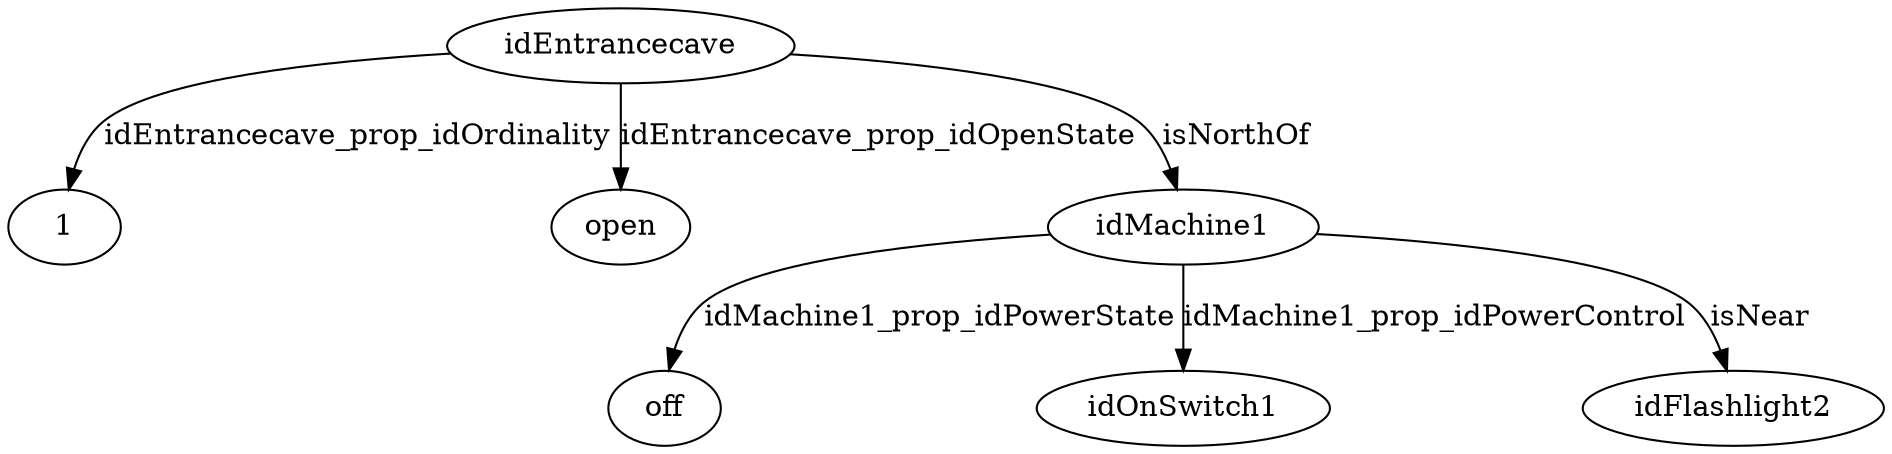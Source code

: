 strict digraph  {
idEntrancecave [node_type=entity_node, root=root];
1;
open;
idMachine1;
off;
idOnSwitch1;
idFlashlight2;
idEntrancecave -> 1  [edge_type=property, label=idEntrancecave_prop_idOrdinality];
idEntrancecave -> open  [edge_type=property, label=idEntrancecave_prop_idOpenState];
idEntrancecave -> idMachine1  [edge_type=relationship, label=isNorthOf];
idMachine1 -> off  [edge_type=property, label=idMachine1_prop_idPowerState];
idMachine1 -> idOnSwitch1  [edge_type=property, label=idMachine1_prop_idPowerControl];
idMachine1 -> idFlashlight2  [edge_type=relationship, label=isNear];
}
